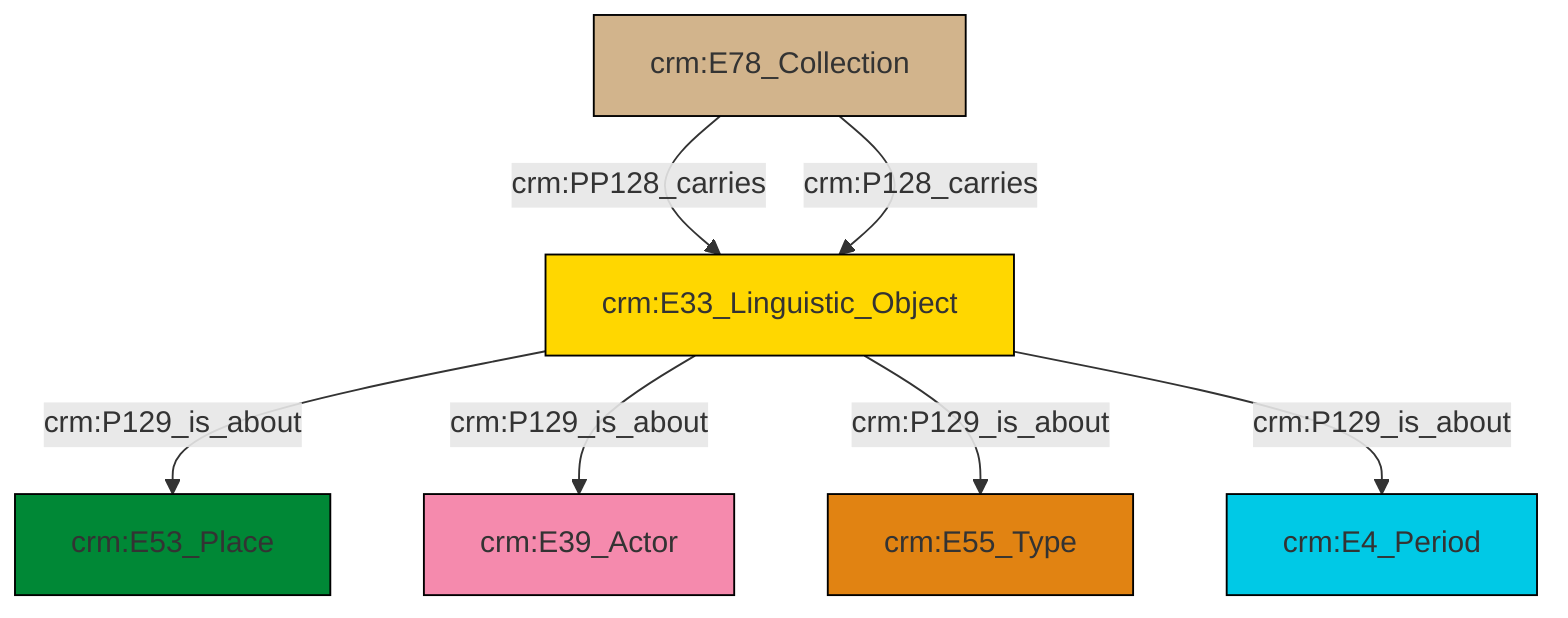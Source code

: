 graph TD
classDef Literal fill:#f2f2f2,stroke:#000000;
classDef CRM_Entity fill:#FFFFFF,stroke:#000000;
classDef Temporal_Entity fill:#00C9E6, stroke:#000000;
classDef Type fill:#E18312, stroke:#000000;
classDef Time-Span fill:#2C9C91, stroke:#000000;
classDef Appellation fill:#FFEB7F, stroke:#000000;
classDef Place fill:#008836, stroke:#000000;
classDef Persistent_Item fill:#B266B2, stroke:#000000;
classDef Conceptual_Object fill:#FFD700, stroke:#000000;
classDef Physical_Thing fill:#D2B48C, stroke:#000000;
classDef Actor fill:#f58aad, stroke:#000000;
classDef PC_Classes fill:#4ce600, stroke:#000000;
classDef Multi fill:#cccccc,stroke:#000000;

0["crm:E33_Linguistic_Object"]:::Conceptual_Object -->|crm:P129_is_about| 1["crm:E53_Place"]:::Place
4["crm:E78_Collection"]:::Physical_Thing -->|crm:PP128_carries| 0["crm:E33_Linguistic_Object"]:::Conceptual_Object
0["crm:E33_Linguistic_Object"]:::Conceptual_Object -->|crm:P129_is_about| 2["crm:E39_Actor"]:::Actor
0["crm:E33_Linguistic_Object"]:::Conceptual_Object -->|crm:P129_is_about| 5["crm:E55_Type"]:::Type
0["crm:E33_Linguistic_Object"]:::Conceptual_Object -->|crm:P129_is_about| 9["crm:E4_Period"]:::Temporal_Entity
4["crm:E78_Collection"]:::Physical_Thing -->|crm:P128_carries| 0["crm:E33_Linguistic_Object"]:::Conceptual_Object